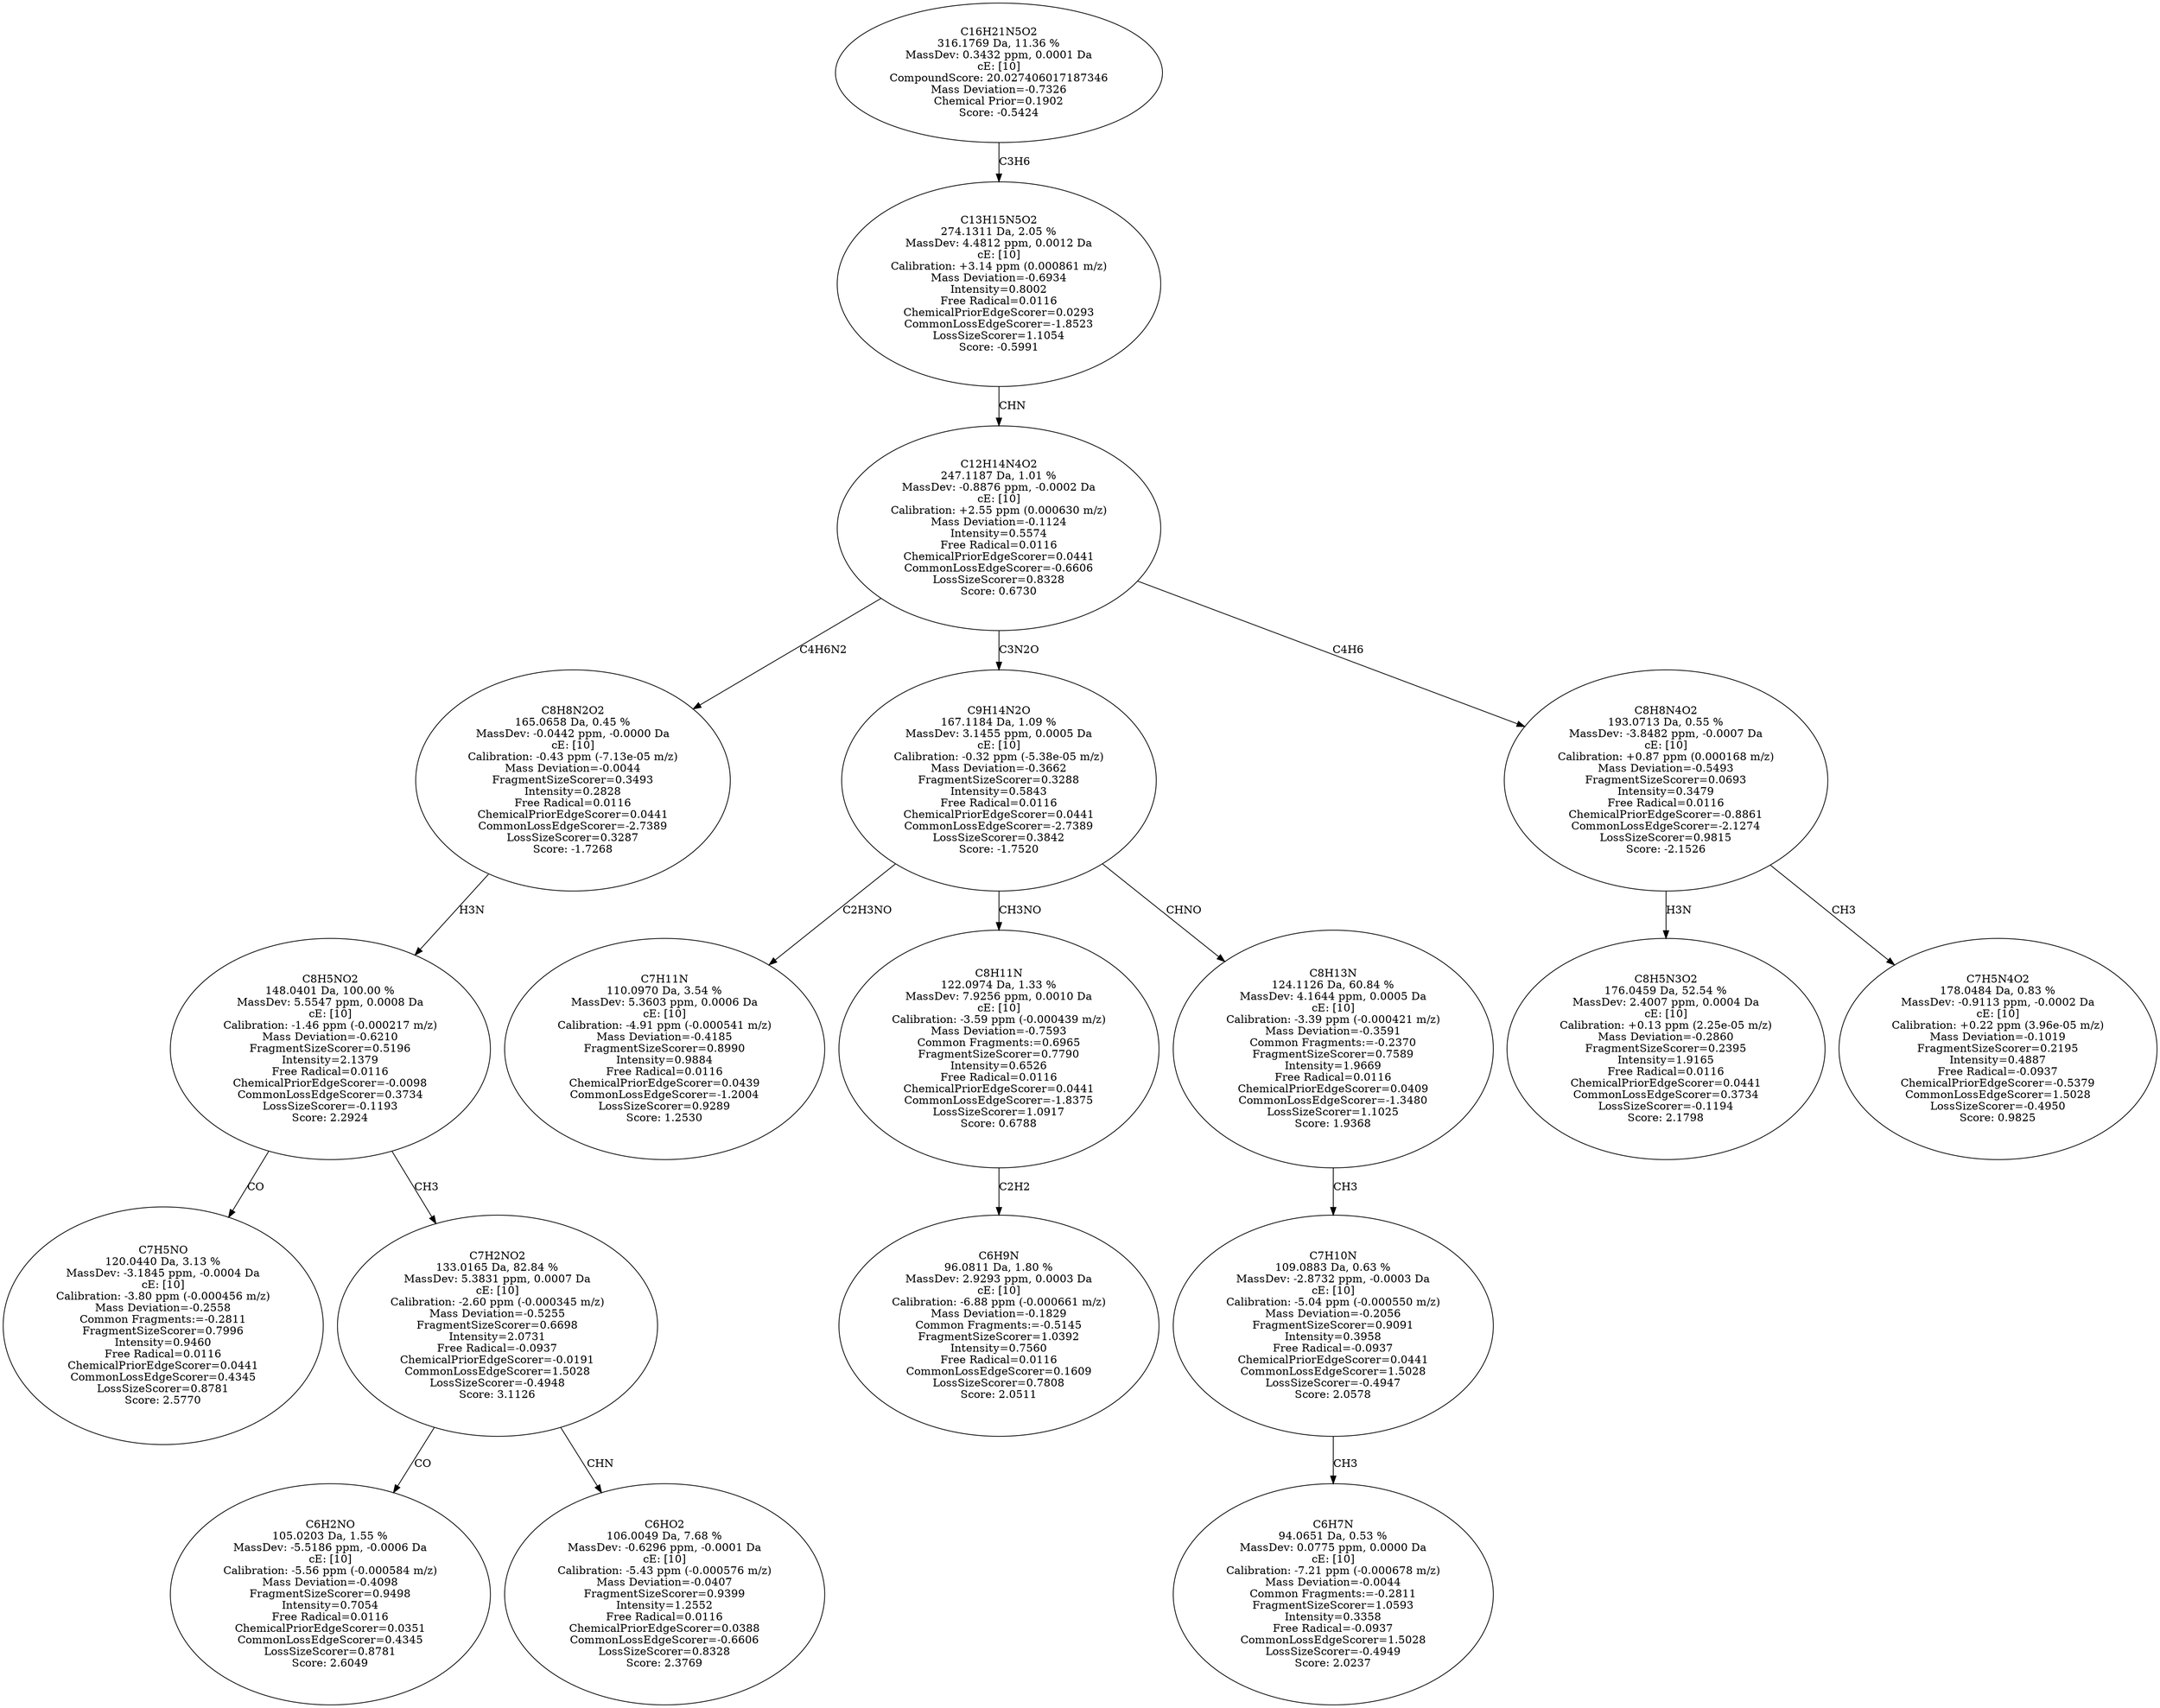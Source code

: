 strict digraph {
v1 [label="C7H5NO\n120.0440 Da, 3.13 %\nMassDev: -3.1845 ppm, -0.0004 Da\ncE: [10]\nCalibration: -3.80 ppm (-0.000456 m/z)\nMass Deviation=-0.2558\nCommon Fragments:=-0.2811\nFragmentSizeScorer=0.7996\nIntensity=0.9460\nFree Radical=0.0116\nChemicalPriorEdgeScorer=0.0441\nCommonLossEdgeScorer=0.4345\nLossSizeScorer=0.8781\nScore: 2.5770"];
v2 [label="C6H2NO\n105.0203 Da, 1.55 %\nMassDev: -5.5186 ppm, -0.0006 Da\ncE: [10]\nCalibration: -5.56 ppm (-0.000584 m/z)\nMass Deviation=-0.4098\nFragmentSizeScorer=0.9498\nIntensity=0.7054\nFree Radical=0.0116\nChemicalPriorEdgeScorer=0.0351\nCommonLossEdgeScorer=0.4345\nLossSizeScorer=0.8781\nScore: 2.6049"];
v3 [label="C6HO2\n106.0049 Da, 7.68 %\nMassDev: -0.6296 ppm, -0.0001 Da\ncE: [10]\nCalibration: -5.43 ppm (-0.000576 m/z)\nMass Deviation=-0.0407\nFragmentSizeScorer=0.9399\nIntensity=1.2552\nFree Radical=0.0116\nChemicalPriorEdgeScorer=0.0388\nCommonLossEdgeScorer=-0.6606\nLossSizeScorer=0.8328\nScore: 2.3769"];
v4 [label="C7H2NO2\n133.0165 Da, 82.84 %\nMassDev: 5.3831 ppm, 0.0007 Da\ncE: [10]\nCalibration: -2.60 ppm (-0.000345 m/z)\nMass Deviation=-0.5255\nFragmentSizeScorer=0.6698\nIntensity=2.0731\nFree Radical=-0.0937\nChemicalPriorEdgeScorer=-0.0191\nCommonLossEdgeScorer=1.5028\nLossSizeScorer=-0.4948\nScore: 3.1126"];
v5 [label="C8H5NO2\n148.0401 Da, 100.00 %\nMassDev: 5.5547 ppm, 0.0008 Da\ncE: [10]\nCalibration: -1.46 ppm (-0.000217 m/z)\nMass Deviation=-0.6210\nFragmentSizeScorer=0.5196\nIntensity=2.1379\nFree Radical=0.0116\nChemicalPriorEdgeScorer=-0.0098\nCommonLossEdgeScorer=0.3734\nLossSizeScorer=-0.1193\nScore: 2.2924"];
v6 [label="C8H8N2O2\n165.0658 Da, 0.45 %\nMassDev: -0.0442 ppm, -0.0000 Da\ncE: [10]\nCalibration: -0.43 ppm (-7.13e-05 m/z)\nMass Deviation=-0.0044\nFragmentSizeScorer=0.3493\nIntensity=0.2828\nFree Radical=0.0116\nChemicalPriorEdgeScorer=0.0441\nCommonLossEdgeScorer=-2.7389\nLossSizeScorer=0.3287\nScore: -1.7268"];
v7 [label="C7H11N\n110.0970 Da, 3.54 %\nMassDev: 5.3603 ppm, 0.0006 Da\ncE: [10]\nCalibration: -4.91 ppm (-0.000541 m/z)\nMass Deviation=-0.4185\nFragmentSizeScorer=0.8990\nIntensity=0.9884\nFree Radical=0.0116\nChemicalPriorEdgeScorer=0.0439\nCommonLossEdgeScorer=-1.2004\nLossSizeScorer=0.9289\nScore: 1.2530"];
v8 [label="C6H9N\n96.0811 Da, 1.80 %\nMassDev: 2.9293 ppm, 0.0003 Da\ncE: [10]\nCalibration: -6.88 ppm (-0.000661 m/z)\nMass Deviation=-0.1829\nCommon Fragments:=-0.5145\nFragmentSizeScorer=1.0392\nIntensity=0.7560\nFree Radical=0.0116\nCommonLossEdgeScorer=0.1609\nLossSizeScorer=0.7808\nScore: 2.0511"];
v9 [label="C8H11N\n122.0974 Da, 1.33 %\nMassDev: 7.9256 ppm, 0.0010 Da\ncE: [10]\nCalibration: -3.59 ppm (-0.000439 m/z)\nMass Deviation=-0.7593\nCommon Fragments:=0.6965\nFragmentSizeScorer=0.7790\nIntensity=0.6526\nFree Radical=0.0116\nChemicalPriorEdgeScorer=0.0441\nCommonLossEdgeScorer=-1.8375\nLossSizeScorer=1.0917\nScore: 0.6788"];
v10 [label="C6H7N\n94.0651 Da, 0.53 %\nMassDev: 0.0775 ppm, 0.0000 Da\ncE: [10]\nCalibration: -7.21 ppm (-0.000678 m/z)\nMass Deviation=-0.0044\nCommon Fragments:=-0.2811\nFragmentSizeScorer=1.0593\nIntensity=0.3358\nFree Radical=-0.0937\nCommonLossEdgeScorer=1.5028\nLossSizeScorer=-0.4949\nScore: 2.0237"];
v11 [label="C7H10N\n109.0883 Da, 0.63 %\nMassDev: -2.8732 ppm, -0.0003 Da\ncE: [10]\nCalibration: -5.04 ppm (-0.000550 m/z)\nMass Deviation=-0.2056\nFragmentSizeScorer=0.9091\nIntensity=0.3958\nFree Radical=-0.0937\nChemicalPriorEdgeScorer=0.0441\nCommonLossEdgeScorer=1.5028\nLossSizeScorer=-0.4947\nScore: 2.0578"];
v12 [label="C8H13N\n124.1126 Da, 60.84 %\nMassDev: 4.1644 ppm, 0.0005 Da\ncE: [10]\nCalibration: -3.39 ppm (-0.000421 m/z)\nMass Deviation=-0.3591\nCommon Fragments:=-0.2370\nFragmentSizeScorer=0.7589\nIntensity=1.9669\nFree Radical=0.0116\nChemicalPriorEdgeScorer=0.0409\nCommonLossEdgeScorer=-1.3480\nLossSizeScorer=1.1025\nScore: 1.9368"];
v13 [label="C9H14N2O\n167.1184 Da, 1.09 %\nMassDev: 3.1455 ppm, 0.0005 Da\ncE: [10]\nCalibration: -0.32 ppm (-5.38e-05 m/z)\nMass Deviation=-0.3662\nFragmentSizeScorer=0.3288\nIntensity=0.5843\nFree Radical=0.0116\nChemicalPriorEdgeScorer=0.0441\nCommonLossEdgeScorer=-2.7389\nLossSizeScorer=0.3842\nScore: -1.7520"];
v14 [label="C8H5N3O2\n176.0459 Da, 52.54 %\nMassDev: 2.4007 ppm, 0.0004 Da\ncE: [10]\nCalibration: +0.13 ppm (2.25e-05 m/z)\nMass Deviation=-0.2860\nFragmentSizeScorer=0.2395\nIntensity=1.9165\nFree Radical=0.0116\nChemicalPriorEdgeScorer=0.0441\nCommonLossEdgeScorer=0.3734\nLossSizeScorer=-0.1194\nScore: 2.1798"];
v15 [label="C7H5N4O2\n178.0484 Da, 0.83 %\nMassDev: -0.9113 ppm, -0.0002 Da\ncE: [10]\nCalibration: +0.22 ppm (3.96e-05 m/z)\nMass Deviation=-0.1019\nFragmentSizeScorer=0.2195\nIntensity=0.4887\nFree Radical=-0.0937\nChemicalPriorEdgeScorer=-0.5379\nCommonLossEdgeScorer=1.5028\nLossSizeScorer=-0.4950\nScore: 0.9825"];
v16 [label="C8H8N4O2\n193.0713 Da, 0.55 %\nMassDev: -3.8482 ppm, -0.0007 Da\ncE: [10]\nCalibration: +0.87 ppm (0.000168 m/z)\nMass Deviation=-0.5493\nFragmentSizeScorer=0.0693\nIntensity=0.3479\nFree Radical=0.0116\nChemicalPriorEdgeScorer=-0.8861\nCommonLossEdgeScorer=-2.1274\nLossSizeScorer=0.9815\nScore: -2.1526"];
v17 [label="C12H14N4O2\n247.1187 Da, 1.01 %\nMassDev: -0.8876 ppm, -0.0002 Da\ncE: [10]\nCalibration: +2.55 ppm (0.000630 m/z)\nMass Deviation=-0.1124\nIntensity=0.5574\nFree Radical=0.0116\nChemicalPriorEdgeScorer=0.0441\nCommonLossEdgeScorer=-0.6606\nLossSizeScorer=0.8328\nScore: 0.6730"];
v18 [label="C13H15N5O2\n274.1311 Da, 2.05 %\nMassDev: 4.4812 ppm, 0.0012 Da\ncE: [10]\nCalibration: +3.14 ppm (0.000861 m/z)\nMass Deviation=-0.6934\nIntensity=0.8002\nFree Radical=0.0116\nChemicalPriorEdgeScorer=0.0293\nCommonLossEdgeScorer=-1.8523\nLossSizeScorer=1.1054\nScore: -0.5991"];
v19 [label="C16H21N5O2\n316.1769 Da, 11.36 %\nMassDev: 0.3432 ppm, 0.0001 Da\ncE: [10]\nCompoundScore: 20.027406017187346\nMass Deviation=-0.7326\nChemical Prior=0.1902\nScore: -0.5424"];
v5 -> v1 [label="CO"];
v4 -> v2 [label="CO"];
v4 -> v3 [label="CHN"];
v5 -> v4 [label="CH3"];
v6 -> v5 [label="H3N"];
v17 -> v6 [label="C4H6N2"];
v13 -> v7 [label="C2H3NO"];
v9 -> v8 [label="C2H2"];
v13 -> v9 [label="CH3NO"];
v11 -> v10 [label="CH3"];
v12 -> v11 [label="CH3"];
v13 -> v12 [label="CHNO"];
v17 -> v13 [label="C3N2O"];
v16 -> v14 [label="H3N"];
v16 -> v15 [label="CH3"];
v17 -> v16 [label="C4H6"];
v18 -> v17 [label="CHN"];
v19 -> v18 [label="C3H6"];
}